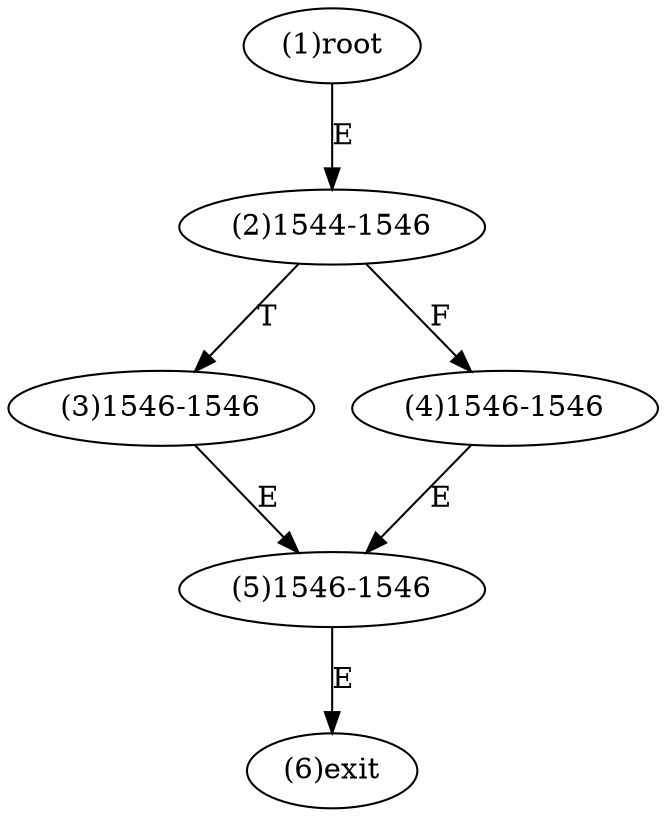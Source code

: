 digraph "" { 
1[ label="(1)root"];
2[ label="(2)1544-1546"];
3[ label="(3)1546-1546"];
4[ label="(4)1546-1546"];
5[ label="(5)1546-1546"];
6[ label="(6)exit"];
1->2[ label="E"];
2->4[ label="F"];
2->3[ label="T"];
3->5[ label="E"];
4->5[ label="E"];
5->6[ label="E"];
}